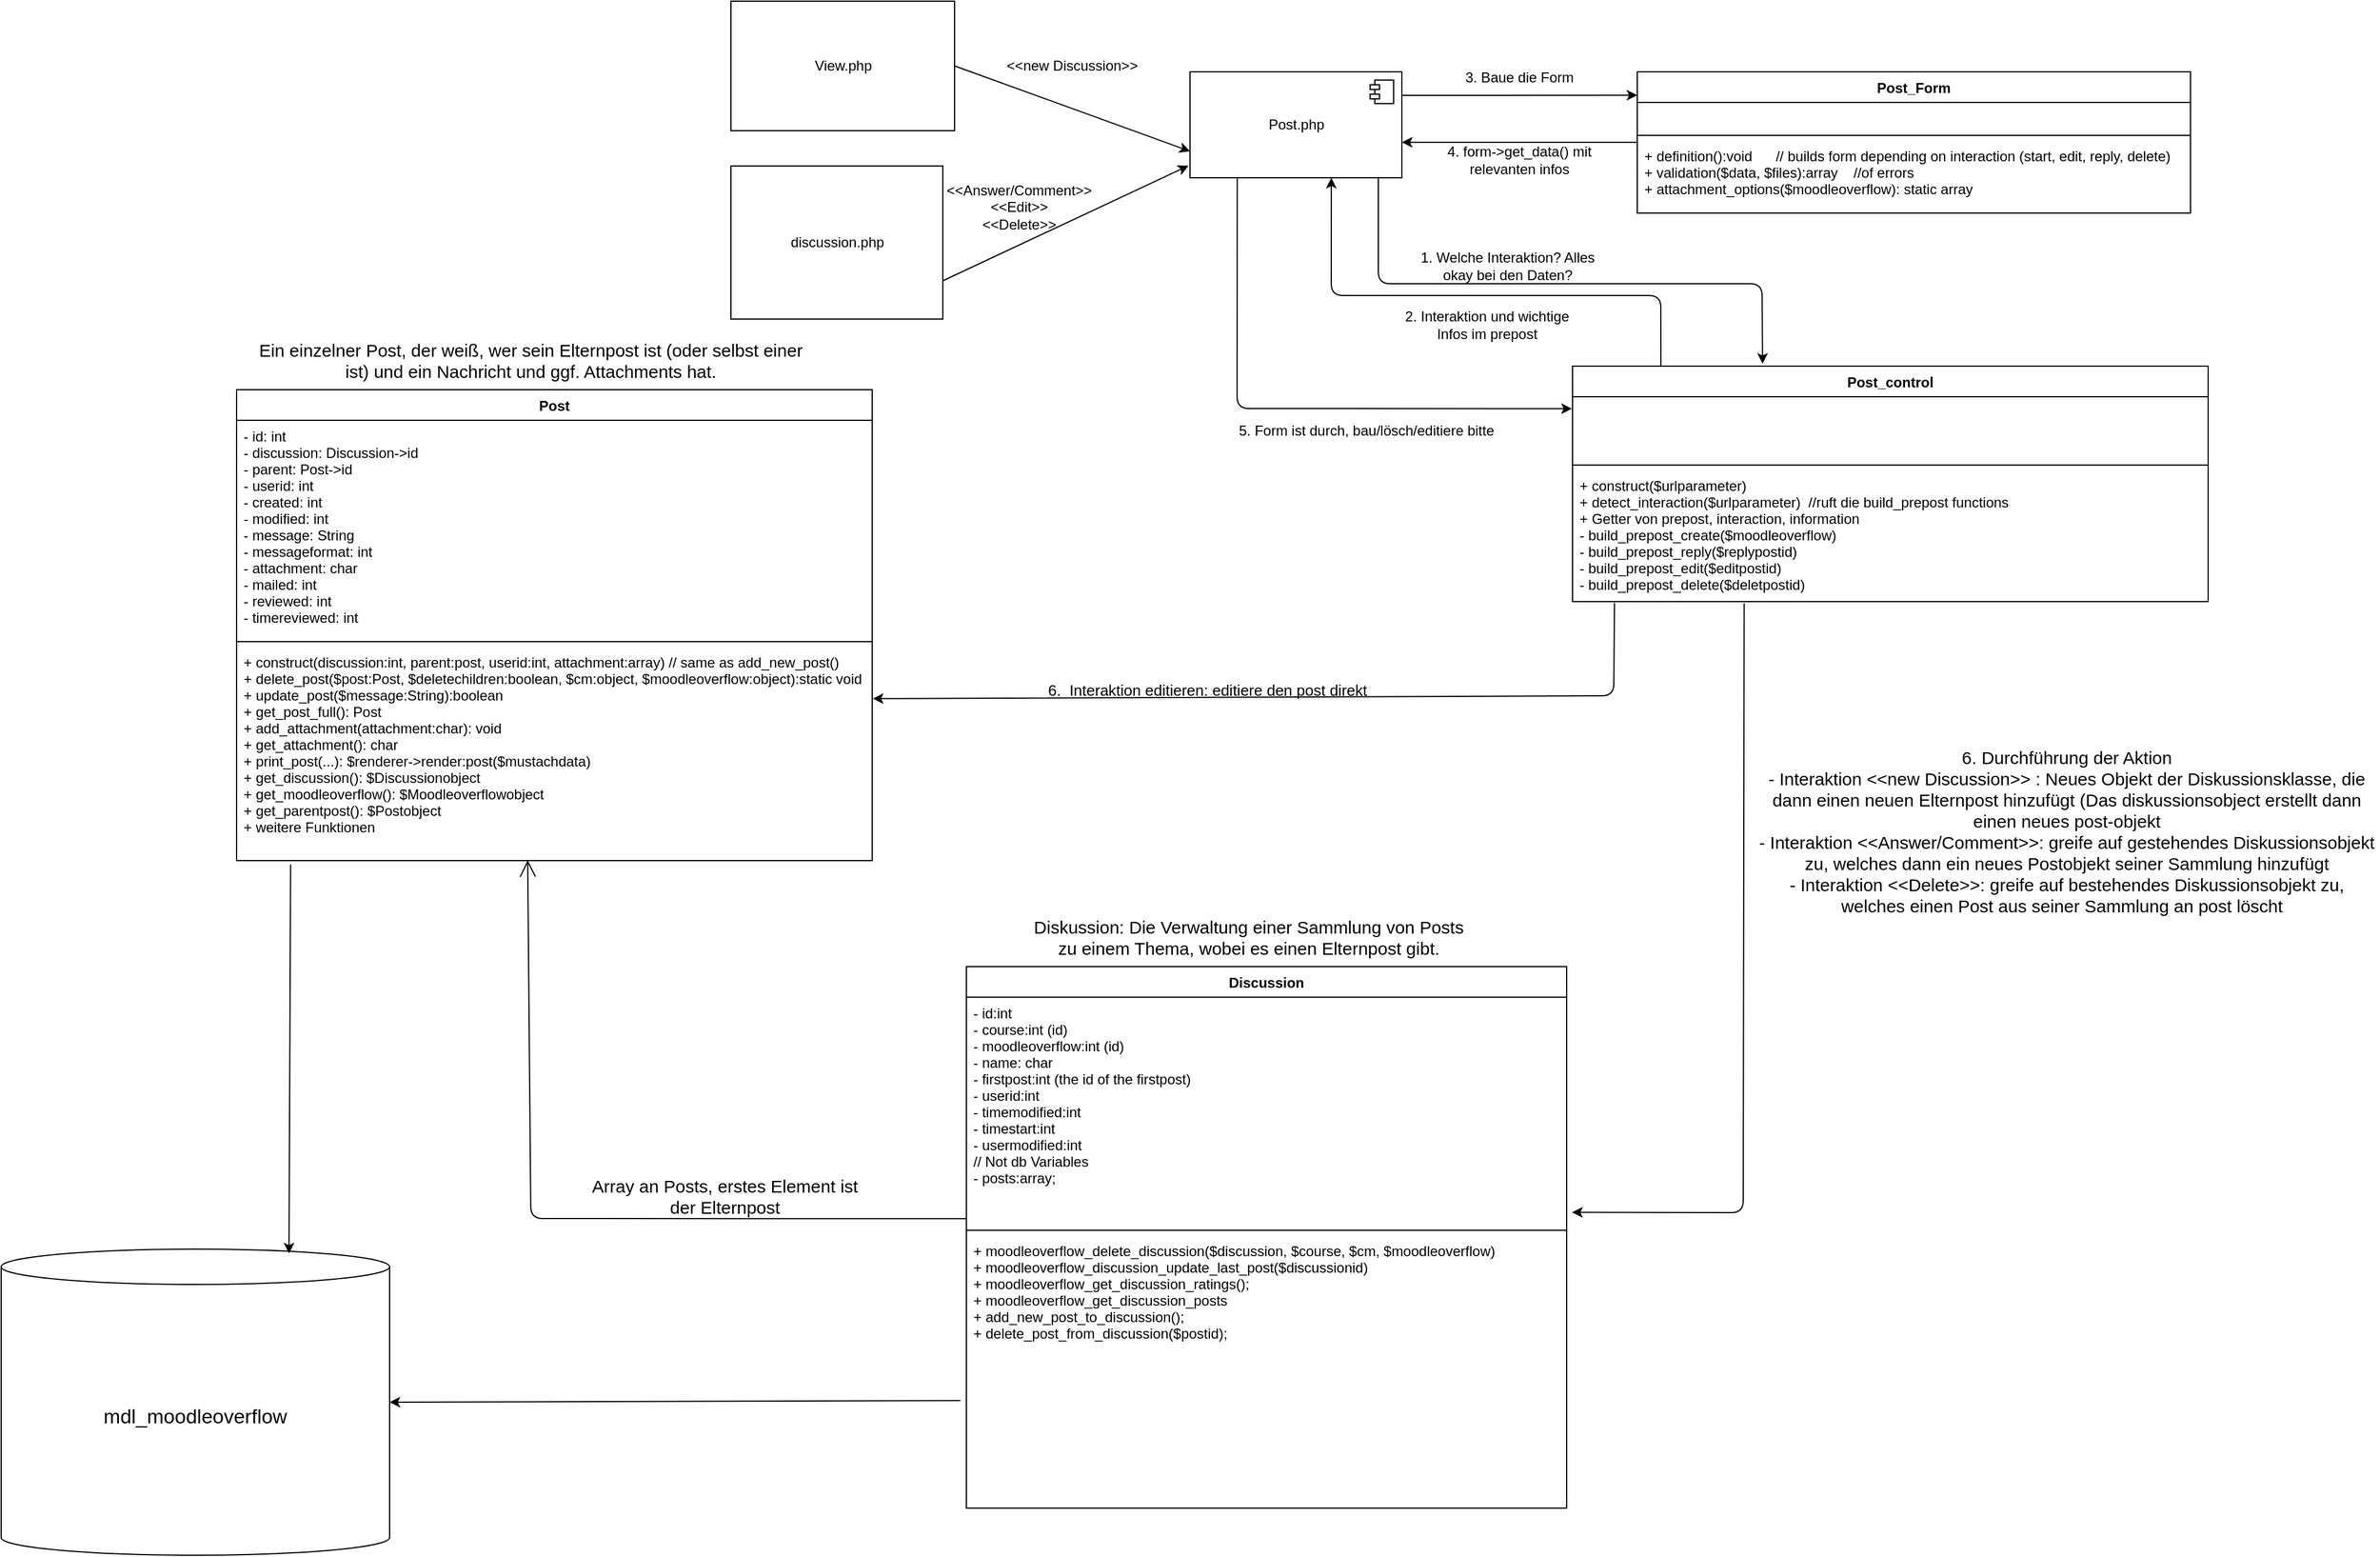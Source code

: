 <mxfile>
    <diagram id="Ocp_CnXS0HLAeEA8QY45" name="Page-1">
        <mxGraphModel dx="2731" dy="1751" grid="1" gridSize="10" guides="1" tooltips="1" connect="1" arrows="1" fold="1" page="1" pageScale="1" pageWidth="1100" pageHeight="850" math="0" shadow="0">
            <root>
                <mxCell id="0"/>
                <mxCell id="1" parent="0"/>
                <mxCell id="2" value="Post" style="swimlane;fontStyle=1;align=center;verticalAlign=top;childLayout=stackLayout;horizontal=1;startSize=26;horizontalStack=0;resizeParent=1;resizeParentMax=0;resizeLast=0;collapsible=1;marginBottom=0;" parent="1" vertex="1">
                    <mxGeometry x="-570" y="290" width="540" height="400" as="geometry">
                        <mxRectangle x="-140" y="-60" width="70" height="30" as="alternateBounds"/>
                    </mxGeometry>
                </mxCell>
                <mxCell id="3" value="- id: int&#10;- discussion: Discussion-&gt;id&#10;- parent: Post-&gt;id&#10;- userid: int&#10;- created: int&#10;- modified: int&#10;- message: String&#10;- messageformat: int&#10;- attachment: char&#10;- mailed: int&#10;- reviewed: int &#10;- timereviewed: int" style="text;strokeColor=none;fillColor=none;align=left;verticalAlign=top;spacingLeft=4;spacingRight=4;overflow=hidden;rotatable=0;points=[[0,0.5],[1,0.5]];portConstraint=eastwest;" parent="2" vertex="1">
                    <mxGeometry y="26" width="540" height="184" as="geometry"/>
                </mxCell>
                <mxCell id="4" value="" style="line;strokeWidth=1;fillColor=none;align=left;verticalAlign=middle;spacingTop=-1;spacingLeft=3;spacingRight=3;rotatable=0;labelPosition=right;points=[];portConstraint=eastwest;strokeColor=inherit;" parent="2" vertex="1">
                    <mxGeometry y="210" width="540" height="8" as="geometry"/>
                </mxCell>
                <mxCell id="5" value="+ construct(discussion:int, parent:post, userid:int, attachment:array) // same as add_new_post()&#10;+ delete_post($post:Post, $deletechildren:boolean, $cm:object, $moodleoverflow:object):static void&#10;+ update_post($message:String):boolean&#10;+ get_post_full(): Post&#10;+ add_attachment(attachment:char): void&#10;+ get_attachment(): char&#10;+ print_post(...): $renderer-&gt;render:post($mustachdata)&#10;+ get_discussion(): $Discussionobject&#10;+ get_moodleoverflow(): $Moodleoverflowobject&#10;+ get_parentpost(): $Postobject&#10;+ weitere Funktionen" style="text;strokeColor=none;fillColor=none;align=left;verticalAlign=top;spacingLeft=4;spacingRight=4;overflow=hidden;rotatable=0;points=[[0,0.5],[1,0.5]];portConstraint=eastwest;" parent="2" vertex="1">
                    <mxGeometry y="218" width="540" height="182" as="geometry"/>
                </mxCell>
                <mxCell id="6" value="Post_Form" style="swimlane;fontStyle=1;align=center;verticalAlign=top;childLayout=stackLayout;horizontal=1;startSize=26;horizontalStack=0;resizeParent=1;resizeParentMax=0;resizeLast=0;collapsible=1;marginBottom=0;" parent="1" vertex="1">
                    <mxGeometry x="620" y="20" width="470" height="120" as="geometry"/>
                </mxCell>
                <mxCell id="7" value=" &#10;" style="text;strokeColor=none;fillColor=none;align=left;verticalAlign=top;spacingLeft=4;spacingRight=4;overflow=hidden;rotatable=0;points=[[0,0.5],[1,0.5]];portConstraint=eastwest;" parent="6" vertex="1">
                    <mxGeometry y="26" width="470" height="24" as="geometry"/>
                </mxCell>
                <mxCell id="8" value="" style="line;strokeWidth=1;fillColor=none;align=left;verticalAlign=middle;spacingTop=-1;spacingLeft=3;spacingRight=3;rotatable=0;labelPosition=right;points=[];portConstraint=eastwest;strokeColor=inherit;" parent="6" vertex="1">
                    <mxGeometry y="50" width="470" height="8" as="geometry"/>
                </mxCell>
                <mxCell id="9" value="+ definition():void      // builds form depending on interaction (start, edit, reply, delete)&#10;+ validation($data, $files):array    //of errors&#10;+ attachment_options($moodleoverflow): static array" style="text;strokeColor=none;fillColor=none;align=left;verticalAlign=top;spacingLeft=4;spacingRight=4;overflow=hidden;rotatable=0;points=[[0,0.5],[1,0.5]];portConstraint=eastwest;" parent="6" vertex="1">
                    <mxGeometry y="58" width="470" height="62" as="geometry"/>
                </mxCell>
                <mxCell id="10" style="edgeStyle=none;html=1;entryX=0;entryY=0.166;entryDx=0;entryDy=0;entryPerimeter=0;" parent="1" target="6" edge="1">
                    <mxGeometry relative="1" as="geometry">
                        <mxPoint x="420" y="40" as="sourcePoint"/>
                    </mxGeometry>
                </mxCell>
                <mxCell id="11" value="Post.php&lt;br&gt;" style="html=1;dropTarget=0;" parent="1" vertex="1">
                    <mxGeometry x="240" y="20" width="180" height="90" as="geometry"/>
                </mxCell>
                <mxCell id="12" value="" style="shape=module;jettyWidth=8;jettyHeight=4;" parent="11" vertex="1">
                    <mxGeometry x="1" width="20" height="20" relative="1" as="geometry">
                        <mxPoint x="-27" y="7" as="offset"/>
                    </mxGeometry>
                </mxCell>
                <mxCell id="13" value="" style="endArrow=classic;html=1;exitX=0.001;exitY=0.03;exitDx=0;exitDy=0;exitPerimeter=0;entryX=1;entryY=0.665;entryDx=0;entryDy=0;entryPerimeter=0;" parent="1" source="9" target="11" edge="1">
                    <mxGeometry width="50" height="50" relative="1" as="geometry">
                        <mxPoint x="580" y="150" as="sourcePoint"/>
                        <mxPoint x="630" y="100" as="targetPoint"/>
                    </mxGeometry>
                </mxCell>
                <mxCell id="14" value="" style="endArrow=classic;html=1;exitX=0.223;exitY=0.998;exitDx=0;exitDy=0;exitPerimeter=0;entryX=-0.001;entryY=0.188;entryDx=0;entryDy=0;entryPerimeter=0;" parent="1" source="11" target="19" edge="1">
                    <mxGeometry width="50" height="50" relative="1" as="geometry">
                        <mxPoint x="330" y="330" as="sourcePoint"/>
                        <mxPoint x="310" y="230" as="targetPoint"/>
                        <Array as="points">
                            <mxPoint x="280" y="306"/>
                        </Array>
                    </mxGeometry>
                </mxCell>
                <mxCell id="15" value="3. Baue die Form" style="text;html=1;strokeColor=none;fillColor=none;align=center;verticalAlign=middle;whiteSpace=wrap;rounded=0;" parent="1" vertex="1">
                    <mxGeometry x="430" y="10" width="180" height="30" as="geometry"/>
                </mxCell>
                <mxCell id="16" value="4. form-&amp;gt;get_data() mit relevanten infos" style="text;html=1;strokeColor=none;fillColor=none;align=center;verticalAlign=middle;whiteSpace=wrap;rounded=0;" parent="1" vertex="1">
                    <mxGeometry x="445" y="80" width="150" height="30" as="geometry"/>
                </mxCell>
                <mxCell id="17" value="5. Form ist durch, bau/lösch/editiere bitte" style="text;html=1;strokeColor=none;fillColor=none;align=center;verticalAlign=middle;whiteSpace=wrap;rounded=0;" parent="1" vertex="1">
                    <mxGeometry x="270" y="310" width="240" height="30" as="geometry"/>
                </mxCell>
                <mxCell id="18" value="Post_control" style="swimlane;fontStyle=1;align=center;verticalAlign=top;childLayout=stackLayout;horizontal=1;startSize=26;horizontalStack=0;resizeParent=1;resizeParentMax=0;resizeLast=0;collapsible=1;marginBottom=0;" parent="1" vertex="1">
                    <mxGeometry x="565" y="270" width="540" height="200" as="geometry">
                        <mxRectangle x="-140" y="-60" width="70" height="30" as="alternateBounds"/>
                    </mxGeometry>
                </mxCell>
                <mxCell id="19" value="  " style="text;strokeColor=none;fillColor=none;align=left;verticalAlign=top;spacingLeft=4;spacingRight=4;overflow=hidden;rotatable=0;points=[[0,0.5],[1,0.5]];portConstraint=eastwest;" parent="18" vertex="1">
                    <mxGeometry y="26" width="540" height="54" as="geometry"/>
                </mxCell>
                <mxCell id="20" value="" style="line;strokeWidth=1;fillColor=none;align=left;verticalAlign=middle;spacingTop=-1;spacingLeft=3;spacingRight=3;rotatable=0;labelPosition=right;points=[];portConstraint=eastwest;strokeColor=inherit;" parent="18" vertex="1">
                    <mxGeometry y="80" width="540" height="8" as="geometry"/>
                </mxCell>
                <mxCell id="21" value="+ construct($urlparameter)&#10;+ detect_interaction($urlparameter)  //ruft die build_prepost functions&#10;+ Getter von prepost, interaction, information&#10;- build_prepost_create($moodleoverflow)&#10;- build_prepost_reply($replypostid)&#10;- build_prepost_edit($editpostid)&#10;- build_prepost_delete($deletpostid)" style="text;strokeColor=none;fillColor=none;align=left;verticalAlign=top;spacingLeft=4;spacingRight=4;overflow=hidden;rotatable=0;points=[[0,0.5],[1,0.5]];portConstraint=eastwest;" parent="18" vertex="1">
                    <mxGeometry y="88" width="540" height="112" as="geometry"/>
                </mxCell>
                <mxCell id="22" value="" style="endArrow=classic;html=1;entryX=0.299;entryY=-0.01;entryDx=0;entryDy=0;entryPerimeter=0;" parent="1" target="18" edge="1">
                    <mxGeometry width="50" height="50" relative="1" as="geometry">
                        <mxPoint x="400" y="110" as="sourcePoint"/>
                        <mxPoint x="570" y="200" as="targetPoint"/>
                        <Array as="points">
                            <mxPoint x="400" y="200"/>
                            <mxPoint x="726" y="200"/>
                        </Array>
                    </mxGeometry>
                </mxCell>
                <mxCell id="23" value="1. Welche Interaktion? Alles okay bei den Daten?" style="text;html=1;strokeColor=none;fillColor=none;align=center;verticalAlign=middle;whiteSpace=wrap;rounded=0;" parent="1" vertex="1">
                    <mxGeometry x="430" y="170" width="160" height="30" as="geometry"/>
                </mxCell>
                <mxCell id="24" value="" style="endArrow=classic;html=1;entryX=0.667;entryY=1;entryDx=0;entryDy=0;entryPerimeter=0;exitX=0.139;exitY=0;exitDx=0;exitDy=0;exitPerimeter=0;" parent="1" source="18" target="11" edge="1">
                    <mxGeometry width="50" height="50" relative="1" as="geometry">
                        <mxPoint x="600" y="270" as="sourcePoint"/>
                        <mxPoint x="651.46" y="278.0" as="targetPoint"/>
                        <Array as="points">
                            <mxPoint x="640" y="210"/>
                            <mxPoint x="360" y="210"/>
                        </Array>
                    </mxGeometry>
                </mxCell>
                <mxCell id="25" value="2. Interaktion und wichtige Infos im prepost" style="text;html=1;strokeColor=none;fillColor=none;align=center;verticalAlign=middle;whiteSpace=wrap;rounded=0;" parent="1" vertex="1">
                    <mxGeometry x="420" y="220" width="145" height="30" as="geometry"/>
                </mxCell>
                <mxCell id="26" value="" style="endArrow=classic;html=1;fontSize=13;entryX=1.001;entryY=0.244;entryDx=0;entryDy=0;entryPerimeter=0;exitX=0.066;exitY=1.01;exitDx=0;exitDy=0;exitPerimeter=0;" parent="1" source="21" target="5" edge="1">
                    <mxGeometry width="50" height="50" relative="1" as="geometry">
                        <mxPoint x="340" y="240" as="sourcePoint"/>
                        <mxPoint x="881" y="660" as="targetPoint"/>
                        <Array as="points">
                            <mxPoint x="600" y="550"/>
                        </Array>
                    </mxGeometry>
                </mxCell>
                <mxCell id="27" value="6.&amp;nbsp; Interaktion editieren: editiere den post direkt" style="text;html=1;strokeColor=none;fillColor=none;align=center;verticalAlign=middle;whiteSpace=wrap;rounded=0;fontSize=13;" parent="1" vertex="1">
                    <mxGeometry x="100" y="530" width="310" height="30" as="geometry"/>
                </mxCell>
                <mxCell id="28" value="Discussion" style="swimlane;fontStyle=1;align=center;verticalAlign=top;childLayout=stackLayout;horizontal=1;startSize=26;horizontalStack=0;resizeParent=1;resizeParentMax=0;resizeLast=0;collapsible=1;marginBottom=0;" parent="1" vertex="1">
                    <mxGeometry x="50" y="780" width="510" height="460" as="geometry"/>
                </mxCell>
                <mxCell id="29" value="- id:int&#10;- course:int (id)&#10;- moodleoverflow:int (id)&#10;- name: char&#10;- firstpost:int (the id of the firstpost)&#10;- userid:int&#10;- timemodified:int&#10;- timestart:int&#10;- usermodified:int&#10;// Not db Variables&#10;- posts:array;" style="text;strokeColor=none;fillColor=none;align=left;verticalAlign=top;spacingLeft=4;spacingRight=4;overflow=hidden;rotatable=0;points=[[0,0.5],[1,0.5]];portConstraint=eastwest;" parent="28" vertex="1">
                    <mxGeometry y="26" width="510" height="194" as="geometry"/>
                </mxCell>
                <mxCell id="30" value="" style="line;strokeWidth=1;fillColor=none;align=left;verticalAlign=middle;spacingTop=-1;spacingLeft=3;spacingRight=3;rotatable=0;labelPosition=right;points=[];portConstraint=eastwest;strokeColor=inherit;" parent="28" vertex="1">
                    <mxGeometry y="220" width="510" height="8" as="geometry"/>
                </mxCell>
                <mxCell id="31" value="+ moodleoverflow_delete_discussion($discussion, $course, $cm, $moodleoverflow)&#10;+ moodleoverflow_discussion_update_last_post($discussionid)&#10;+ moodleoverflow_get_discussion_ratings();&#10;+ moodleoverflow_get_discussion_posts&#10;+ add_new_post_to_discussion();&#10;+ delete_post_from_discussion($postid);" style="text;strokeColor=none;fillColor=none;align=left;verticalAlign=top;spacingLeft=4;spacingRight=4;overflow=hidden;rotatable=0;points=[[0,0.5],[1,0.5]];portConstraint=eastwest;" parent="28" vertex="1">
                    <mxGeometry y="228" width="510" height="232" as="geometry"/>
                </mxCell>
                <mxCell id="32" value="discussion.php" style="html=1;" parent="1" vertex="1">
                    <mxGeometry x="-150" y="100" width="180" height="130" as="geometry"/>
                </mxCell>
                <mxCell id="33" value="" style="endArrow=open;endFill=1;endSize=12;html=1;exitX=-0.001;exitY=0.97;exitDx=0;exitDy=0;exitPerimeter=0;entryX=0.458;entryY=0.998;entryDx=0;entryDy=0;entryPerimeter=0;" parent="1" source="29" target="5" edge="1">
                    <mxGeometry width="160" relative="1" as="geometry">
                        <mxPoint x="-480" y="70" as="sourcePoint"/>
                        <mxPoint x="-600" y="220" as="targetPoint"/>
                        <Array as="points">
                            <mxPoint x="-320" y="994"/>
                        </Array>
                    </mxGeometry>
                </mxCell>
                <mxCell id="34" value="View.php" style="html=1;" parent="1" vertex="1">
                    <mxGeometry x="-150" y="-40" width="190" height="110" as="geometry"/>
                </mxCell>
                <mxCell id="35" value="" style="endArrow=classic;html=1;exitX=1;exitY=0.5;exitDx=0;exitDy=0;entryX=0;entryY=0.75;entryDx=0;entryDy=0;" parent="1" source="34" target="11" edge="1">
                    <mxGeometry width="50" height="50" relative="1" as="geometry">
                        <mxPoint x="220" y="20" as="sourcePoint"/>
                        <mxPoint x="270" y="-30" as="targetPoint"/>
                    </mxGeometry>
                </mxCell>
                <mxCell id="36" value="&amp;lt;&amp;lt;new Discussion&amp;gt;&amp;gt;" style="text;html=1;strokeColor=none;fillColor=none;align=center;verticalAlign=middle;whiteSpace=wrap;rounded=0;" parent="1" vertex="1">
                    <mxGeometry x="50" width="180" height="30" as="geometry"/>
                </mxCell>
                <mxCell id="37" value="" style="endArrow=classic;html=1;exitX=1;exitY=0.75;exitDx=0;exitDy=0;entryX=-0.007;entryY=0.886;entryDx=0;entryDy=0;entryPerimeter=0;" parent="1" source="32" target="11" edge="1">
                    <mxGeometry width="50" height="50" relative="1" as="geometry">
                        <mxPoint x="260" y="200" as="sourcePoint"/>
                        <mxPoint x="310" y="150" as="targetPoint"/>
                    </mxGeometry>
                </mxCell>
                <mxCell id="38" value="&amp;lt;&amp;lt;Answer/Comment&amp;gt;&amp;gt;&lt;br&gt;&amp;lt;&amp;lt;Edit&amp;gt;&amp;gt;&lt;br&gt;&amp;lt;&amp;lt;Delete&amp;gt;&amp;gt;" style="text;html=1;strokeColor=none;fillColor=none;align=center;verticalAlign=middle;whiteSpace=wrap;rounded=0;" parent="1" vertex="1">
                    <mxGeometry x="30" y="110" width="130" height="50" as="geometry"/>
                </mxCell>
                <mxCell id="39" value="&lt;font style=&quot;font-size: 15px;&quot;&gt;Diskussion: Die Verwaltung einer Sammlung von Posts zu einem Thema, wobei es einen Elternpost gibt.&lt;/font&gt;" style="text;html=1;strokeColor=none;fillColor=none;align=center;verticalAlign=middle;whiteSpace=wrap;rounded=0;" parent="1" vertex="1">
                    <mxGeometry x="100" y="740" width="380" height="30" as="geometry"/>
                </mxCell>
                <mxCell id="40" value="Ein einzelner Post, der weiß, wer sein Elternpost ist (oder selbst einer ist) und ein Nachricht und ggf. Attachments hat." style="text;html=1;strokeColor=none;fillColor=none;align=center;verticalAlign=middle;whiteSpace=wrap;rounded=0;fontSize=15;" parent="1" vertex="1">
                    <mxGeometry x="-560" y="250" width="480" height="30" as="geometry"/>
                </mxCell>
                <mxCell id="41" value="" style="endArrow=classic;html=1;fontSize=15;exitX=0.27;exitY=1.012;exitDx=0;exitDy=0;exitPerimeter=0;entryX=1.009;entryY=0.942;entryDx=0;entryDy=0;entryPerimeter=0;" parent="1" source="21" target="29" edge="1">
                    <mxGeometry width="50" height="50" relative="1" as="geometry">
                        <mxPoint x="610" y="510" as="sourcePoint"/>
                        <mxPoint x="710" y="1040" as="targetPoint"/>
                        <Array as="points">
                            <mxPoint x="710" y="989"/>
                        </Array>
                    </mxGeometry>
                </mxCell>
                <mxCell id="42" value="6. Durchführung der Aktion&lt;br&gt;- Interaktion &amp;lt;&amp;lt;new Discussion&amp;gt;&amp;gt; : Neues Objekt der Diskussionsklasse, die dann einen neuen Elternpost hinzufügt (Das diskussionsobject erstellt dann einen neues post-objekt&lt;br&gt;- Interaktion &amp;lt;&amp;lt;Answer/Comment&amp;gt;&amp;gt;: greife auf gestehendes Diskussionsobjekt zu, welches dann ein neues Postobjekt seiner Sammlung hinzufügt&lt;br&gt;- Interaktion &amp;lt;&amp;lt;Delete&amp;gt;&amp;gt;: greife auf bestehendes Diskussionsobjekt zu, welches einen Post aus seiner Sammlung an post löscht&amp;nbsp;&amp;nbsp;" style="text;html=1;strokeColor=none;fillColor=none;align=center;verticalAlign=middle;whiteSpace=wrap;rounded=0;fontSize=15;" parent="1" vertex="1">
                    <mxGeometry x="720" y="500" width="530" height="330" as="geometry"/>
                </mxCell>
                <mxCell id="43" value="Array an Posts, erstes Element ist der Elternpost" style="text;html=1;strokeColor=none;fillColor=none;align=center;verticalAlign=middle;whiteSpace=wrap;rounded=0;fontSize=15;" parent="1" vertex="1">
                    <mxGeometry x="-280" y="960" width="250" height="30" as="geometry"/>
                </mxCell>
                <mxCell id="44" value="&lt;font style=&quot;font-size: 17px;&quot;&gt;mdl_moodleoverflow&lt;/font&gt;" style="shape=cylinder3;whiteSpace=wrap;html=1;boundedLbl=1;backgroundOutline=1;size=15;" parent="1" vertex="1">
                    <mxGeometry x="-770" y="1020" width="330" height="260" as="geometry"/>
                </mxCell>
                <mxCell id="45" value="" style="endArrow=classic;html=1;fontSize=17;exitX=-0.01;exitY=0.606;exitDx=0;exitDy=0;exitPerimeter=0;entryX=1;entryY=0.5;entryDx=0;entryDy=0;entryPerimeter=0;" parent="1" source="31" target="44" edge="1">
                    <mxGeometry width="50" height="50" relative="1" as="geometry">
                        <mxPoint x="-270" y="980" as="sourcePoint"/>
                        <mxPoint x="-220" y="930" as="targetPoint"/>
                    </mxGeometry>
                </mxCell>
                <mxCell id="46" value="" style="endArrow=classic;html=1;fontSize=17;entryX=0.741;entryY=0.014;entryDx=0;entryDy=0;entryPerimeter=0;exitX=0.085;exitY=1.018;exitDx=0;exitDy=0;exitPerimeter=0;" parent="1" source="5" target="44" edge="1">
                    <mxGeometry width="50" height="50" relative="1" as="geometry">
                        <mxPoint x="-520" y="700" as="sourcePoint"/>
                        <mxPoint x="-220" y="930" as="targetPoint"/>
                    </mxGeometry>
                </mxCell>
            </root>
        </mxGraphModel>
    </diagram>
</mxfile>